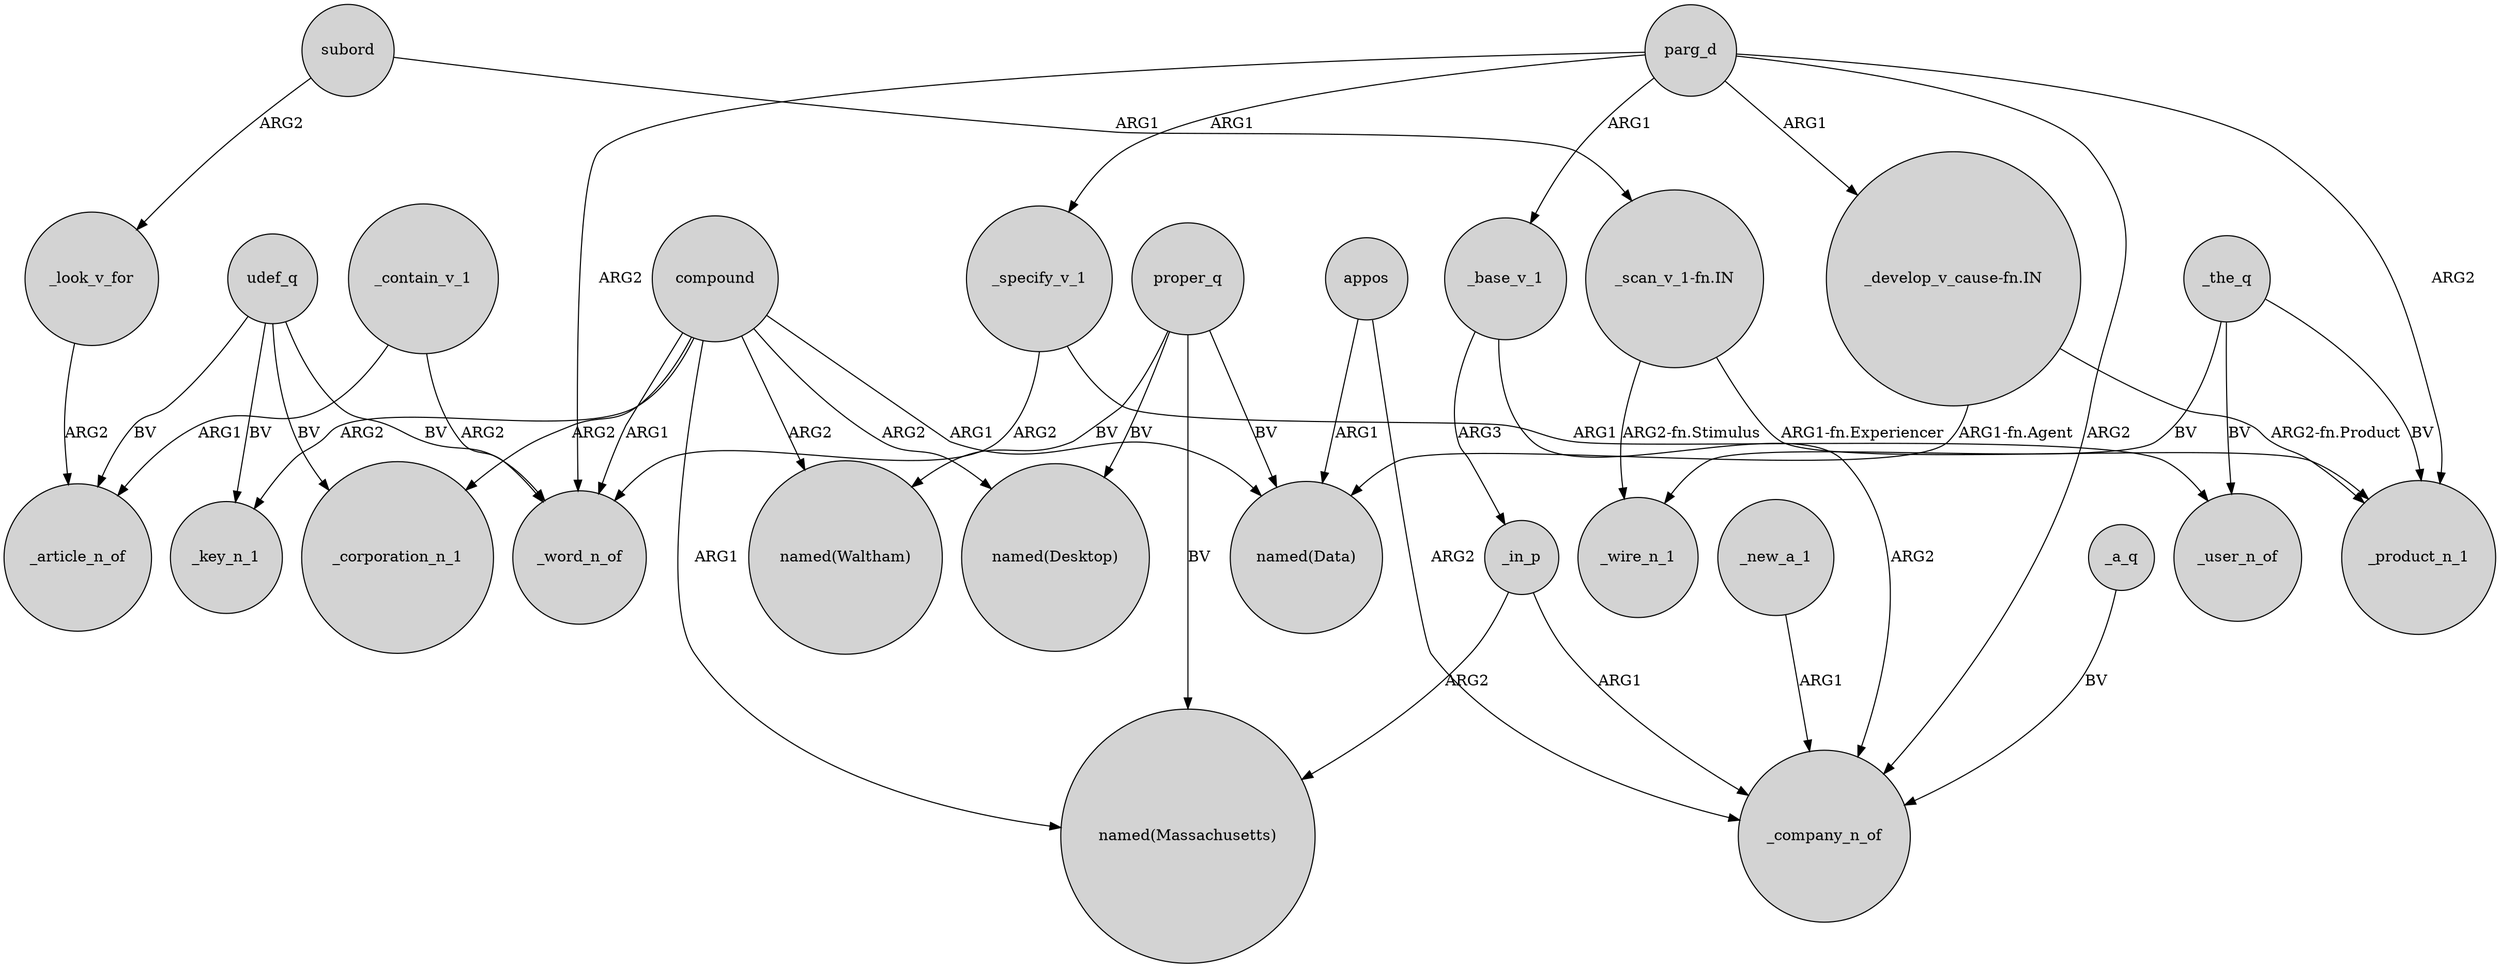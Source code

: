 digraph {
	node [shape=circle style=filled]
	subord -> "_scan_v_1-fn.IN" [label=ARG1]
	_look_v_for -> _article_n_of [label=ARG2]
	parg_d -> _product_n_1 [label=ARG2]
	compound -> "named(Waltham)" [label=ARG2]
	parg_d -> _word_n_of [label=ARG2]
	compound -> _key_n_1 [label=ARG2]
	_specify_v_1 -> _user_n_of [label=ARG1]
	_base_v_1 -> _company_n_of [label=ARG2]
	proper_q -> "named(Waltham)" [label=BV]
	udef_q -> _key_n_1 [label=BV]
	_the_q -> _wire_n_1 [label=BV]
	_specify_v_1 -> _word_n_of [label=ARG2]
	subord -> _look_v_for [label=ARG2]
	compound -> _corporation_n_1 [label=ARG2]
	"_develop_v_cause-fn.IN" -> _product_n_1 [label="ARG2-fn.Product"]
	_in_p -> "named(Massachusetts)" [label=ARG2]
	udef_q -> _word_n_of [label=BV]
	parg_d -> _specify_v_1 [label=ARG1]
	_contain_v_1 -> _article_n_of [label=ARG1]
	"_scan_v_1-fn.IN" -> _wire_n_1 [label="ARG2-fn.Stimulus"]
	"_scan_v_1-fn.IN" -> _product_n_1 [label="ARG1-fn.Experiencer"]
	appos -> "named(Data)" [label=ARG1]
	udef_q -> _corporation_n_1 [label=BV]
	proper_q -> "named(Desktop)" [label=BV]
	compound -> _word_n_of [label=ARG1]
	proper_q -> "named(Data)" [label=BV]
	appos -> _company_n_of [label=ARG2]
	parg_d -> _company_n_of [label=ARG2]
	compound -> "named(Data)" [label=ARG1]
	_base_v_1 -> _in_p [label=ARG3]
	parg_d -> "_develop_v_cause-fn.IN" [label=ARG1]
	"_develop_v_cause-fn.IN" -> "named(Data)" [label="ARG1-fn.Agent"]
	udef_q -> _article_n_of [label=BV]
	_a_q -> _company_n_of [label=BV]
	_the_q -> _product_n_1 [label=BV]
	proper_q -> "named(Massachusetts)" [label=BV]
	parg_d -> _base_v_1 [label=ARG1]
	_new_a_1 -> _company_n_of [label=ARG1]
	compound -> "named(Massachusetts)" [label=ARG1]
	_the_q -> _user_n_of [label=BV]
	_in_p -> _company_n_of [label=ARG1]
	compound -> "named(Desktop)" [label=ARG2]
	_contain_v_1 -> _word_n_of [label=ARG2]
}
